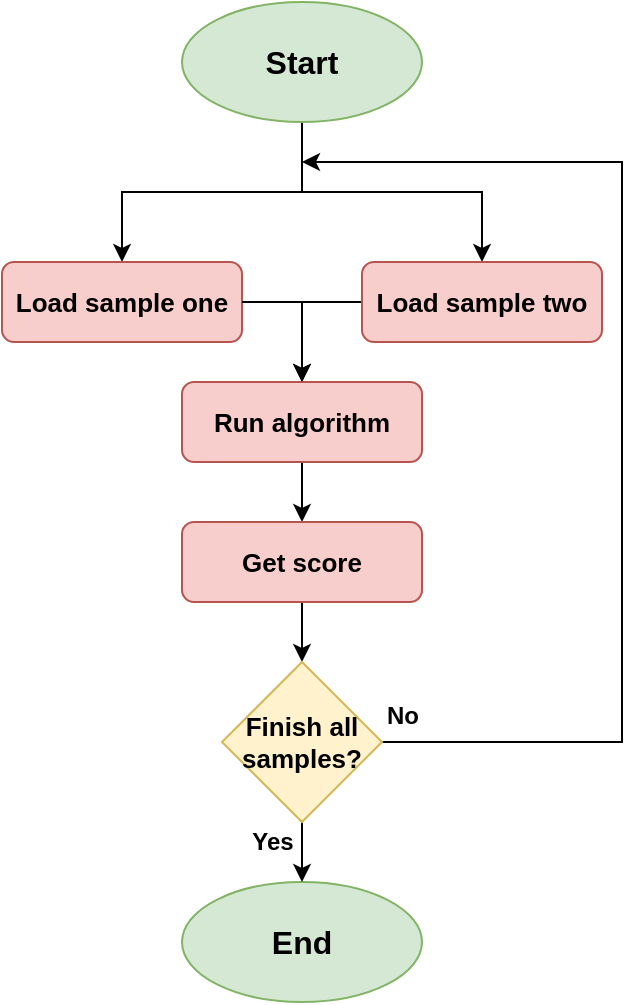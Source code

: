 <mxfile version="12.5.5" type="device"><diagram id="C5RBs43oDa-KdzZeNtuy" name="Page-1"><mxGraphModel dx="782" dy="1557" grid="1" gridSize="10" guides="1" tooltips="1" connect="1" arrows="1" fold="1" page="1" pageScale="1" pageWidth="827" pageHeight="1169" math="0" shadow="0"><root><mxCell id="WIyWlLk6GJQsqaUBKTNV-0"/><mxCell id="WIyWlLk6GJQsqaUBKTNV-1" parent="WIyWlLk6GJQsqaUBKTNV-0"/><mxCell id="URAUXXj3BR6ePPNDbgaT-1" style="edgeStyle=orthogonalEdgeStyle;rounded=0;orthogonalLoop=1;jettySize=auto;html=1;exitX=0.5;exitY=1;exitDx=0;exitDy=0;" edge="1" parent="WIyWlLk6GJQsqaUBKTNV-1" source="URAUXXj3BR6ePPNDbgaT-14" target="WIyWlLk6GJQsqaUBKTNV-7"><mxGeometry relative="1" as="geometry"><mxPoint x="400" y="30" as="sourcePoint"/></mxGeometry></mxCell><mxCell id="URAUXXj3BR6ePPNDbgaT-6" style="edgeStyle=orthogonalEdgeStyle;rounded=0;orthogonalLoop=1;jettySize=auto;html=1;exitX=0.5;exitY=1;exitDx=0;exitDy=0;" edge="1" parent="WIyWlLk6GJQsqaUBKTNV-1" source="URAUXXj3BR6ePPNDbgaT-14" target="URAUXXj3BR6ePPNDbgaT-3"><mxGeometry relative="1" as="geometry"><mxPoint x="400" y="50" as="sourcePoint"/></mxGeometry></mxCell><mxCell id="URAUXXj3BR6ePPNDbgaT-2" style="edgeStyle=orthogonalEdgeStyle;rounded=0;orthogonalLoop=1;jettySize=auto;html=1;" edge="1" parent="WIyWlLk6GJQsqaUBKTNV-1" source="WIyWlLk6GJQsqaUBKTNV-12"><mxGeometry relative="1" as="geometry"><mxPoint x="400" y="190" as="targetPoint"/></mxGeometry></mxCell><mxCell id="WIyWlLk6GJQsqaUBKTNV-7" value="&lt;b&gt;&lt;font style=&quot;font-size: 13px&quot;&gt;Load sample one&lt;/font&gt;&lt;/b&gt;" style="rounded=1;whiteSpace=wrap;html=1;fontSize=12;glass=0;strokeWidth=1;shadow=0;fillColor=#f8cecc;strokeColor=#b85450;" parent="WIyWlLk6GJQsqaUBKTNV-1" vertex="1"><mxGeometry x="250" y="100" width="120" height="40" as="geometry"/></mxCell><mxCell id="URAUXXj3BR6ePPNDbgaT-7" style="edgeStyle=orthogonalEdgeStyle;rounded=0;orthogonalLoop=1;jettySize=auto;html=1;entryX=0.5;entryY=0;entryDx=0;entryDy=0;" edge="1" parent="WIyWlLk6GJQsqaUBKTNV-1" source="WIyWlLk6GJQsqaUBKTNV-12" target="URAUXXj3BR6ePPNDbgaT-11"><mxGeometry relative="1" as="geometry"><mxPoint x="400" y="220" as="targetPoint"/></mxGeometry></mxCell><mxCell id="URAUXXj3BR6ePPNDbgaT-5" style="edgeStyle=orthogonalEdgeStyle;rounded=0;orthogonalLoop=1;jettySize=auto;html=1;entryX=0.5;entryY=0;entryDx=0;entryDy=0;exitX=0;exitY=0.5;exitDx=0;exitDy=0;" edge="1" parent="WIyWlLk6GJQsqaUBKTNV-1" source="URAUXXj3BR6ePPNDbgaT-3" target="WIyWlLk6GJQsqaUBKTNV-12"><mxGeometry relative="1" as="geometry"/></mxCell><mxCell id="URAUXXj3BR6ePPNDbgaT-3" value="&lt;b&gt;&lt;font style=&quot;font-size: 13px&quot;&gt;Load sample two&lt;/font&gt;&lt;/b&gt;" style="rounded=1;whiteSpace=wrap;html=1;fontSize=12;glass=0;strokeWidth=1;shadow=0;fillColor=#f8cecc;strokeColor=#b85450;" vertex="1" parent="WIyWlLk6GJQsqaUBKTNV-1"><mxGeometry x="430" y="100" width="120" height="40" as="geometry"/></mxCell><mxCell id="WIyWlLk6GJQsqaUBKTNV-12" value="&lt;b&gt;&lt;font style=&quot;font-size: 13px&quot;&gt;Run algorithm&lt;/font&gt;&lt;/b&gt;" style="rounded=1;whiteSpace=wrap;html=1;fontSize=12;glass=0;strokeWidth=1;shadow=0;fillColor=#f8cecc;strokeColor=#b85450;" parent="WIyWlLk6GJQsqaUBKTNV-1" vertex="1"><mxGeometry x="340" y="160" width="120" height="40" as="geometry"/></mxCell><mxCell id="URAUXXj3BR6ePPNDbgaT-9" style="edgeStyle=orthogonalEdgeStyle;rounded=0;orthogonalLoop=1;jettySize=auto;html=1;exitX=1;exitY=0.5;exitDx=0;exitDy=0;" edge="1" parent="WIyWlLk6GJQsqaUBKTNV-1" source="WIyWlLk6GJQsqaUBKTNV-7" target="WIyWlLk6GJQsqaUBKTNV-12"><mxGeometry relative="1" as="geometry"><mxPoint x="400" y="190" as="targetPoint"/><mxPoint x="370" y="120" as="sourcePoint"/></mxGeometry></mxCell><mxCell id="URAUXXj3BR6ePPNDbgaT-19" style="edgeStyle=orthogonalEdgeStyle;rounded=0;orthogonalLoop=1;jettySize=auto;html=1;" edge="1" parent="WIyWlLk6GJQsqaUBKTNV-1" source="URAUXXj3BR6ePPNDbgaT-11" target="URAUXXj3BR6ePPNDbgaT-18"><mxGeometry relative="1" as="geometry"/></mxCell><mxCell id="URAUXXj3BR6ePPNDbgaT-11" value="&lt;b&gt;&lt;font style=&quot;font-size: 13px&quot;&gt;Get score&lt;/font&gt;&lt;/b&gt;" style="rounded=1;whiteSpace=wrap;html=1;fontSize=12;glass=0;strokeWidth=1;shadow=0;fillColor=#f8cecc;strokeColor=#b85450;" vertex="1" parent="WIyWlLk6GJQsqaUBKTNV-1"><mxGeometry x="340" y="230" width="120" height="40" as="geometry"/></mxCell><mxCell id="URAUXXj3BR6ePPNDbgaT-14" value="&lt;b&gt;&lt;font style=&quot;font-size: 16px&quot;&gt;Start&lt;/font&gt;&lt;/b&gt;" style="ellipse;whiteSpace=wrap;html=1;fillColor=#d5e8d4;strokeColor=#82b366;" vertex="1" parent="WIyWlLk6GJQsqaUBKTNV-1"><mxGeometry x="340" y="-30" width="120" height="60" as="geometry"/></mxCell><mxCell id="URAUXXj3BR6ePPNDbgaT-17" value="&lt;font style=&quot;font-size: 16px&quot;&gt;&lt;b&gt;End&lt;/b&gt;&lt;/font&gt;" style="ellipse;whiteSpace=wrap;html=1;fillColor=#d5e8d4;strokeColor=#82b366;" vertex="1" parent="WIyWlLk6GJQsqaUBKTNV-1"><mxGeometry x="340" y="410" width="120" height="60" as="geometry"/></mxCell><mxCell id="URAUXXj3BR6ePPNDbgaT-21" style="edgeStyle=orthogonalEdgeStyle;rounded=0;orthogonalLoop=1;jettySize=auto;html=1;entryX=0.5;entryY=0;entryDx=0;entryDy=0;" edge="1" parent="WIyWlLk6GJQsqaUBKTNV-1" source="URAUXXj3BR6ePPNDbgaT-18" target="URAUXXj3BR6ePPNDbgaT-17"><mxGeometry relative="1" as="geometry"/></mxCell><mxCell id="URAUXXj3BR6ePPNDbgaT-22" style="edgeStyle=orthogonalEdgeStyle;rounded=0;orthogonalLoop=1;jettySize=auto;html=1;" edge="1" parent="WIyWlLk6GJQsqaUBKTNV-1" source="URAUXXj3BR6ePPNDbgaT-18"><mxGeometry relative="1" as="geometry"><mxPoint x="400" y="50" as="targetPoint"/><Array as="points"><mxPoint x="560" y="340"/><mxPoint x="560" y="50"/></Array></mxGeometry></mxCell><mxCell id="URAUXXj3BR6ePPNDbgaT-26" value="&lt;b&gt;No&lt;/b&gt;" style="text;html=1;align=center;verticalAlign=middle;resizable=0;points=[];labelBackgroundColor=#ffffff;" vertex="1" connectable="0" parent="URAUXXj3BR6ePPNDbgaT-22"><mxGeometry x="-0.888" y="8" relative="1" as="geometry"><mxPoint x="-22" y="-5" as="offset"/></mxGeometry></mxCell><mxCell id="URAUXXj3BR6ePPNDbgaT-18" value="&lt;b&gt;&lt;font style=&quot;font-size: 13px&quot;&gt;Finish all samples?&lt;/font&gt;&lt;/b&gt;" style="rhombus;whiteSpace=wrap;html=1;fillColor=#fff2cc;strokeColor=#d6b656;" vertex="1" parent="WIyWlLk6GJQsqaUBKTNV-1"><mxGeometry x="360" y="300" width="80" height="80" as="geometry"/></mxCell><mxCell id="URAUXXj3BR6ePPNDbgaT-27" value="&lt;b&gt;Yes&lt;/b&gt;" style="text;html=1;align=center;verticalAlign=middle;resizable=0;points=[];autosize=1;" vertex="1" parent="WIyWlLk6GJQsqaUBKTNV-1"><mxGeometry x="365" y="380" width="40" height="20" as="geometry"/></mxCell></root></mxGraphModel></diagram></mxfile>
